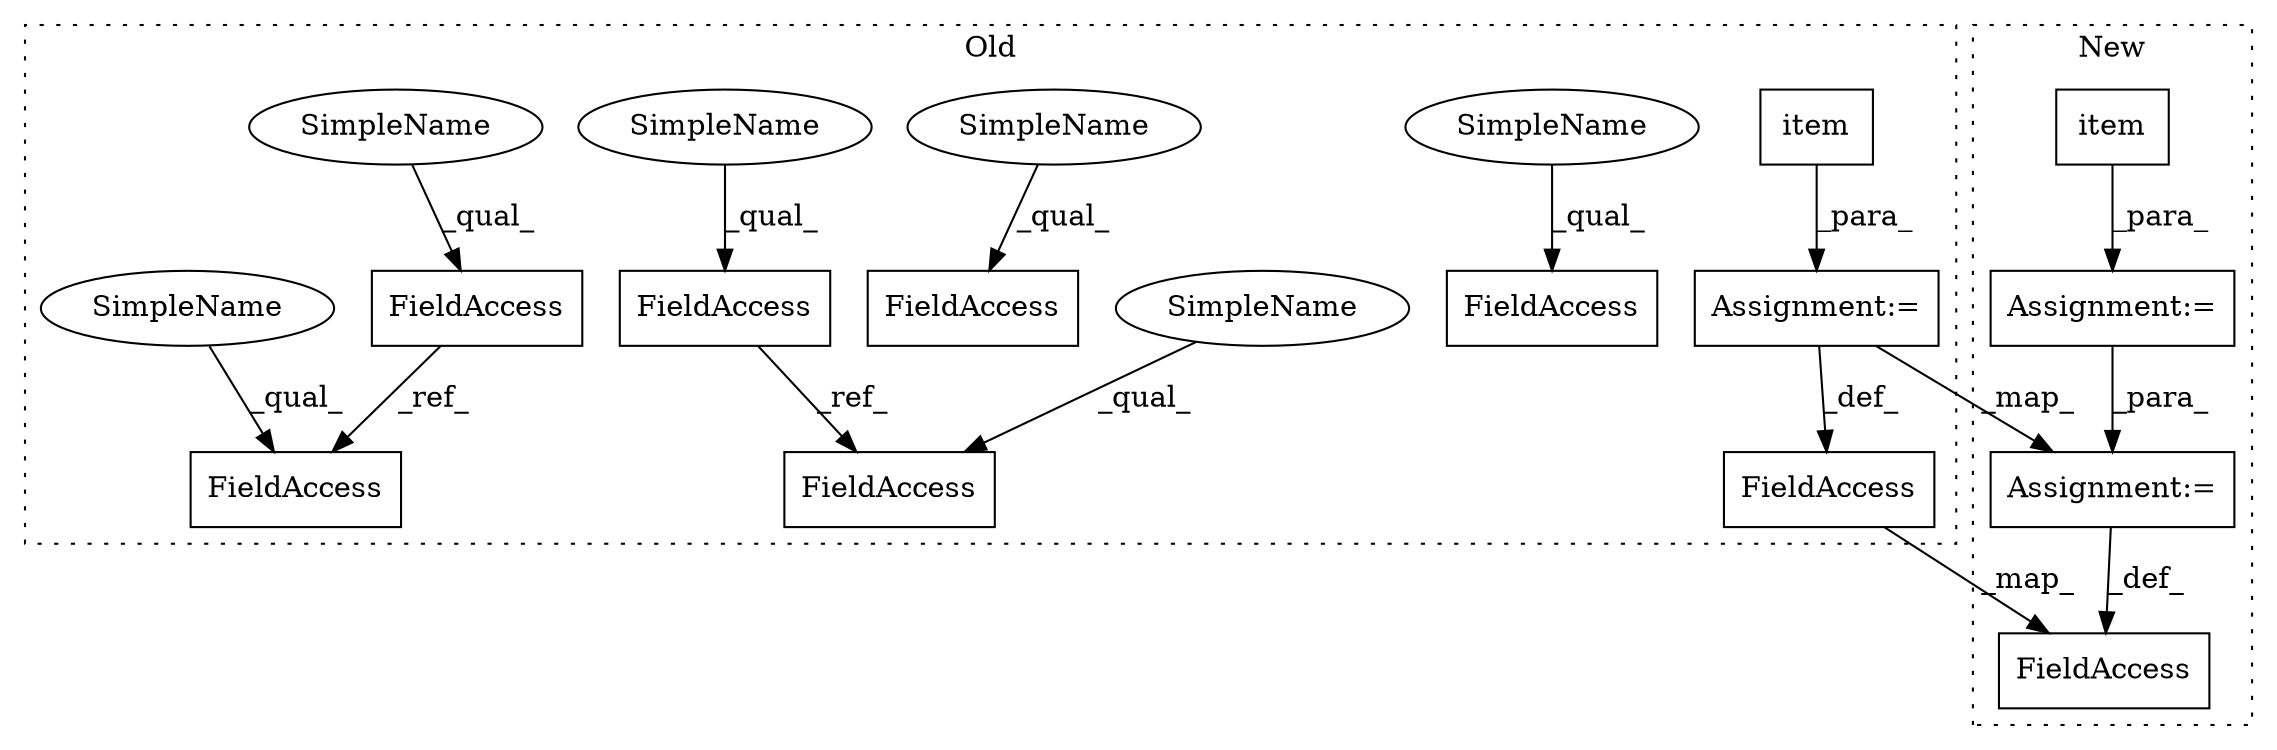 digraph G {
subgraph cluster0 {
1 [label="item" a="32" s="1405" l="6" shape="box"];
5 [label="Assignment:=" a="7" s="1388" l="1" shape="box"];
6 [label="FieldAccess" a="22" s="1368" l="20" shape="box"];
8 [label="FieldAccess" a="22" s="881" l="17" shape="box"];
9 [label="FieldAccess" a="22" s="987" l="20" shape="box"];
10 [label="FieldAccess" a="22" s="881" l="17" shape="box"];
11 [label="FieldAccess" a="22" s="1166" l="17" shape="box"];
12 [label="FieldAccess" a="22" s="1100" l="20" shape="box"];
13 [label="FieldAccess" a="22" s="987" l="20" shape="box"];
14 [label="SimpleName" a="42" s="881" l="4" shape="ellipse"];
15 [label="SimpleName" a="42" s="881" l="4" shape="ellipse"];
16 [label="SimpleName" a="42" s="987" l="4" shape="ellipse"];
17 [label="SimpleName" a="42" s="987" l="4" shape="ellipse"];
18 [label="SimpleName" a="42" s="1100" l="4" shape="ellipse"];
19 [label="SimpleName" a="42" s="1166" l="4" shape="ellipse"];
label = "Old";
style="dotted";
}
subgraph cluster1 {
2 [label="item" a="32" s="1412" l="6" shape="box"];
3 [label="Assignment:=" a="7" s="1396" l="1" shape="box"];
4 [label="Assignment:=" a="7" s="1489" l="2" shape="box"];
7 [label="FieldAccess" a="22" s="1469" l="20" shape="box"];
label = "New";
style="dotted";
}
1 -> 5 [label="_para_"];
2 -> 3 [label="_para_"];
3 -> 4 [label="_para_"];
4 -> 7 [label="_def_"];
5 -> 4 [label="_map_"];
5 -> 6 [label="_def_"];
6 -> 7 [label="_map_"];
9 -> 12 [label="_ref_"];
10 -> 11 [label="_ref_"];
14 -> 8 [label="_qual_"];
15 -> 10 [label="_qual_"];
16 -> 13 [label="_qual_"];
17 -> 9 [label="_qual_"];
18 -> 12 [label="_qual_"];
19 -> 11 [label="_qual_"];
}